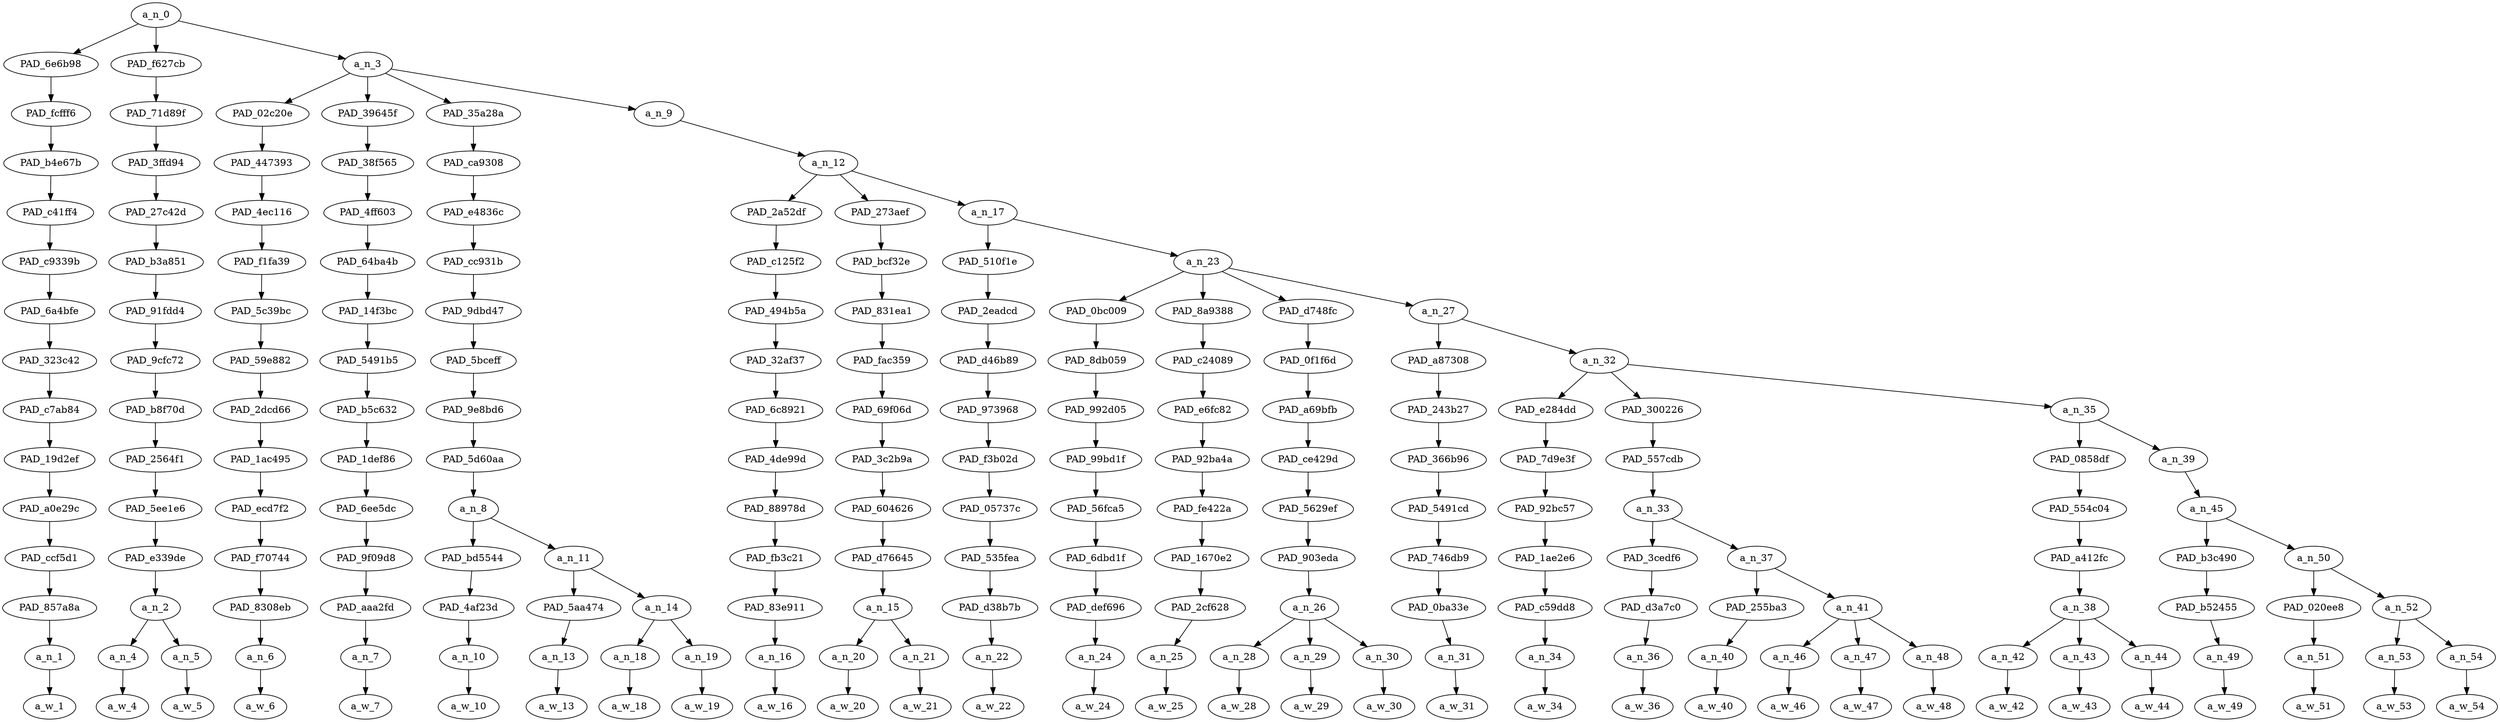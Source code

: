 strict digraph "" {
	a_n_0	[div_dir=1,
		index=0,
		level=14,
		pos="2.5309244791666665,14!",
		text_span="[0, 1, 2, 3, 4, 5, 6, 7, 8, 9, 10, 11, 12, 13, 14, 15, 16, 17, 18, 19, 20, 21, 22, 23, 24, 25, 26, 27, 28, 29, 30, 31]",
		value=1.00000000];
	PAD_6e6b98	[div_dir=1,
		index=0,
		level=13,
		pos="0.0,13!",
		text_span="[0]",
		value=0.03492486];
	a_n_0 -> PAD_6e6b98;
	PAD_f627cb	[div_dir=1,
		index=1,
		level=13,
		pos="1.5,13!",
		text_span="[1, 2]",
		value=0.32919359];
	a_n_0 -> PAD_f627cb;
	a_n_3	[div_dir=1,
		index=2,
		level=13,
		pos="6.0927734375,13!",
		text_span="[3, 4, 5, 6, 7, 8, 9, 10, 11, 12, 13, 14, 15, 16, 17, 18, 19, 20, 21, 22, 23, 24, 25, 26, 27, 28, 29, 30, 31]",
		value=0.63533349];
	a_n_0 -> a_n_3;
	PAD_fcfff6	[div_dir=1,
		index=0,
		level=12,
		pos="0.0,12!",
		text_span="[0]",
		value=0.03492486];
	PAD_6e6b98 -> PAD_fcfff6;
	PAD_b4e67b	[div_dir=1,
		index=0,
		level=11,
		pos="0.0,11!",
		text_span="[0]",
		value=0.03492486];
	PAD_fcfff6 -> PAD_b4e67b;
	PAD_c41ff4	[div_dir=1,
		index=0,
		level=10,
		pos="0.0,10!",
		text_span="[0]",
		value=0.03492486];
	PAD_b4e67b -> PAD_c41ff4;
	PAD_c9339b	[div_dir=1,
		index=0,
		level=9,
		pos="0.0,9!",
		text_span="[0]",
		value=0.03492486];
	PAD_c41ff4 -> PAD_c9339b;
	PAD_6a4bfe	[div_dir=1,
		index=0,
		level=8,
		pos="0.0,8!",
		text_span="[0]",
		value=0.03492486];
	PAD_c9339b -> PAD_6a4bfe;
	PAD_323c42	[div_dir=1,
		index=0,
		level=7,
		pos="0.0,7!",
		text_span="[0]",
		value=0.03492486];
	PAD_6a4bfe -> PAD_323c42;
	PAD_c7ab84	[div_dir=1,
		index=0,
		level=6,
		pos="0.0,6!",
		text_span="[0]",
		value=0.03492486];
	PAD_323c42 -> PAD_c7ab84;
	PAD_19d2ef	[div_dir=1,
		index=0,
		level=5,
		pos="0.0,5!",
		text_span="[0]",
		value=0.03492486];
	PAD_c7ab84 -> PAD_19d2ef;
	PAD_a0e29c	[div_dir=1,
		index=0,
		level=4,
		pos="0.0,4!",
		text_span="[0]",
		value=0.03492486];
	PAD_19d2ef -> PAD_a0e29c;
	PAD_ccf5d1	[div_dir=1,
		index=0,
		level=3,
		pos="0.0,3!",
		text_span="[0]",
		value=0.03492486];
	PAD_a0e29c -> PAD_ccf5d1;
	PAD_857a8a	[div_dir=1,
		index=0,
		level=2,
		pos="0.0,2!",
		text_span="[0]",
		value=0.03492486];
	PAD_ccf5d1 -> PAD_857a8a;
	a_n_1	[div_dir=1,
		index=0,
		level=1,
		pos="0.0,1!",
		text_span="[0]",
		value=0.03492486];
	PAD_857a8a -> a_n_1;
	a_w_1	[div_dir=0,
		index=0,
		level=0,
		pos="0,0!",
		text_span="[0]",
		value=so];
	a_n_1 -> a_w_1;
	PAD_71d89f	[div_dir=1,
		index=1,
		level=12,
		pos="1.5,12!",
		text_span="[1, 2]",
		value=0.32919359];
	PAD_f627cb -> PAD_71d89f;
	PAD_3ffd94	[div_dir=1,
		index=1,
		level=11,
		pos="1.5,11!",
		text_span="[1, 2]",
		value=0.32919359];
	PAD_71d89f -> PAD_3ffd94;
	PAD_27c42d	[div_dir=1,
		index=1,
		level=10,
		pos="1.5,10!",
		text_span="[1, 2]",
		value=0.32919359];
	PAD_3ffd94 -> PAD_27c42d;
	PAD_b3a851	[div_dir=1,
		index=1,
		level=9,
		pos="1.5,9!",
		text_span="[1, 2]",
		value=0.32919359];
	PAD_27c42d -> PAD_b3a851;
	PAD_91fdd4	[div_dir=1,
		index=1,
		level=8,
		pos="1.5,8!",
		text_span="[1, 2]",
		value=0.32919359];
	PAD_b3a851 -> PAD_91fdd4;
	PAD_9cfc72	[div_dir=1,
		index=1,
		level=7,
		pos="1.5,7!",
		text_span="[1, 2]",
		value=0.32919359];
	PAD_91fdd4 -> PAD_9cfc72;
	PAD_b8f70d	[div_dir=1,
		index=1,
		level=6,
		pos="1.5,6!",
		text_span="[1, 2]",
		value=0.32919359];
	PAD_9cfc72 -> PAD_b8f70d;
	PAD_2564f1	[div_dir=1,
		index=1,
		level=5,
		pos="1.5,5!",
		text_span="[1, 2]",
		value=0.32919359];
	PAD_b8f70d -> PAD_2564f1;
	PAD_5ee1e6	[div_dir=1,
		index=1,
		level=4,
		pos="1.5,4!",
		text_span="[1, 2]",
		value=0.32919359];
	PAD_2564f1 -> PAD_5ee1e6;
	PAD_e339de	[div_dir=1,
		index=1,
		level=3,
		pos="1.5,3!",
		text_span="[1, 2]",
		value=0.32919359];
	PAD_5ee1e6 -> PAD_e339de;
	a_n_2	[div_dir=1,
		index=1,
		level=2,
		pos="1.5,2!",
		text_span="[1, 2]",
		value=0.32919359];
	PAD_e339de -> a_n_2;
	a_n_4	[div_dir=1,
		index=1,
		level=1,
		pos="1.0,1!",
		text_span="[1]",
		value=0.05085638];
	a_n_2 -> a_n_4;
	a_n_5	[div_dir=1,
		index=2,
		level=1,
		pos="2.0,1!",
		text_span="[2]",
		value=0.27755066];
	a_n_2 -> a_n_5;
	a_w_4	[div_dir=0,
		index=1,
		level=0,
		pos="1,0!",
		text_span="[1]",
		value=a];
	a_n_4 -> a_w_4;
	a_w_5	[div_dir=0,
		index=2,
		level=0,
		pos="2,0!",
		text_span="[2]",
		value=gook];
	a_n_5 -> a_w_5;
	PAD_02c20e	[div_dir=1,
		index=2,
		level=12,
		pos="3.0,12!",
		text_span="[3]",
		value=0.03453562];
	a_n_3 -> PAD_02c20e;
	PAD_39645f	[div_dir=-1,
		index=3,
		level=12,
		pos="4.0,12!",
		text_span="[4]",
		value=0.02082838];
	a_n_3 -> PAD_39645f;
	PAD_35a28a	[div_dir=1,
		index=4,
		level=12,
		pos="5.875,12!",
		text_span="[5, 6, 7, 8]",
		value=0.07598617];
	a_n_3 -> PAD_35a28a;
	a_n_9	[div_dir=1,
		index=5,
		level=12,
		pos="11.49609375,12!",
		text_span="[9, 10, 11, 12, 13, 14, 15, 16, 17, 18, 19, 20, 21, 22, 23, 24, 25, 26, 27, 28, 29, 30, 31]",
		value=0.50370044];
	a_n_3 -> a_n_9;
	PAD_447393	[div_dir=1,
		index=2,
		level=11,
		pos="3.0,11!",
		text_span="[3]",
		value=0.03453562];
	PAD_02c20e -> PAD_447393;
	PAD_4ec116	[div_dir=1,
		index=2,
		level=10,
		pos="3.0,10!",
		text_span="[3]",
		value=0.03453562];
	PAD_447393 -> PAD_4ec116;
	PAD_f1fa39	[div_dir=1,
		index=2,
		level=9,
		pos="3.0,9!",
		text_span="[3]",
		value=0.03453562];
	PAD_4ec116 -> PAD_f1fa39;
	PAD_5c39bc	[div_dir=1,
		index=2,
		level=8,
		pos="3.0,8!",
		text_span="[3]",
		value=0.03453562];
	PAD_f1fa39 -> PAD_5c39bc;
	PAD_59e882	[div_dir=1,
		index=2,
		level=7,
		pos="3.0,7!",
		text_span="[3]",
		value=0.03453562];
	PAD_5c39bc -> PAD_59e882;
	PAD_2dcd66	[div_dir=1,
		index=2,
		level=6,
		pos="3.0,6!",
		text_span="[3]",
		value=0.03453562];
	PAD_59e882 -> PAD_2dcd66;
	PAD_1ac495	[div_dir=1,
		index=2,
		level=5,
		pos="3.0,5!",
		text_span="[3]",
		value=0.03453562];
	PAD_2dcd66 -> PAD_1ac495;
	PAD_ecd7f2	[div_dir=1,
		index=2,
		level=4,
		pos="3.0,4!",
		text_span="[3]",
		value=0.03453562];
	PAD_1ac495 -> PAD_ecd7f2;
	PAD_f70744	[div_dir=1,
		index=2,
		level=3,
		pos="3.0,3!",
		text_span="[3]",
		value=0.03453562];
	PAD_ecd7f2 -> PAD_f70744;
	PAD_8308eb	[div_dir=1,
		index=2,
		level=2,
		pos="3.0,2!",
		text_span="[3]",
		value=0.03453562];
	PAD_f70744 -> PAD_8308eb;
	a_n_6	[div_dir=1,
		index=3,
		level=1,
		pos="3.0,1!",
		text_span="[3]",
		value=0.03453562];
	PAD_8308eb -> a_n_6;
	a_w_6	[div_dir=0,
		index=3,
		level=0,
		pos="3,0!",
		text_span="[3]",
		value=threw];
	a_n_6 -> a_w_6;
	PAD_38f565	[div_dir=-1,
		index=3,
		level=11,
		pos="4.0,11!",
		text_span="[4]",
		value=0.02082838];
	PAD_39645f -> PAD_38f565;
	PAD_4ff603	[div_dir=-1,
		index=3,
		level=10,
		pos="4.0,10!",
		text_span="[4]",
		value=0.02082838];
	PAD_38f565 -> PAD_4ff603;
	PAD_64ba4b	[div_dir=-1,
		index=3,
		level=9,
		pos="4.0,9!",
		text_span="[4]",
		value=0.02082838];
	PAD_4ff603 -> PAD_64ba4b;
	PAD_14f3bc	[div_dir=-1,
		index=3,
		level=8,
		pos="4.0,8!",
		text_span="[4]",
		value=0.02082838];
	PAD_64ba4b -> PAD_14f3bc;
	PAD_5491b5	[div_dir=-1,
		index=3,
		level=7,
		pos="4.0,7!",
		text_span="[4]",
		value=0.02082838];
	PAD_14f3bc -> PAD_5491b5;
	PAD_b5c632	[div_dir=-1,
		index=3,
		level=6,
		pos="4.0,6!",
		text_span="[4]",
		value=0.02082838];
	PAD_5491b5 -> PAD_b5c632;
	PAD_1def86	[div_dir=-1,
		index=3,
		level=5,
		pos="4.0,5!",
		text_span="[4]",
		value=0.02082838];
	PAD_b5c632 -> PAD_1def86;
	PAD_6ee5dc	[div_dir=-1,
		index=3,
		level=4,
		pos="4.0,4!",
		text_span="[4]",
		value=0.02082838];
	PAD_1def86 -> PAD_6ee5dc;
	PAD_9f09d8	[div_dir=-1,
		index=3,
		level=3,
		pos="4.0,3!",
		text_span="[4]",
		value=0.02082838];
	PAD_6ee5dc -> PAD_9f09d8;
	PAD_aaa2fd	[div_dir=-1,
		index=3,
		level=2,
		pos="4.0,2!",
		text_span="[4]",
		value=0.02082838];
	PAD_9f09d8 -> PAD_aaa2fd;
	a_n_7	[div_dir=-1,
		index=4,
		level=1,
		pos="4.0,1!",
		text_span="[4]",
		value=0.02082838];
	PAD_aaa2fd -> a_n_7;
	a_w_7	[div_dir=0,
		index=4,
		level=0,
		pos="4,0!",
		text_span="[4]",
		value=out];
	a_n_7 -> a_w_7;
	PAD_ca9308	[div_dir=1,
		index=4,
		level=11,
		pos="5.875,11!",
		text_span="[5, 6, 7, 8]",
		value=0.07598617];
	PAD_35a28a -> PAD_ca9308;
	PAD_e4836c	[div_dir=1,
		index=4,
		level=10,
		pos="5.875,10!",
		text_span="[5, 6, 7, 8]",
		value=0.07598617];
	PAD_ca9308 -> PAD_e4836c;
	PAD_cc931b	[div_dir=1,
		index=4,
		level=9,
		pos="5.875,9!",
		text_span="[5, 6, 7, 8]",
		value=0.07598617];
	PAD_e4836c -> PAD_cc931b;
	PAD_9dbd47	[div_dir=1,
		index=4,
		level=8,
		pos="5.875,8!",
		text_span="[5, 6, 7, 8]",
		value=0.07598617];
	PAD_cc931b -> PAD_9dbd47;
	PAD_5bceff	[div_dir=1,
		index=4,
		level=7,
		pos="5.875,7!",
		text_span="[5, 6, 7, 8]",
		value=0.07598617];
	PAD_9dbd47 -> PAD_5bceff;
	PAD_9e8bd6	[div_dir=1,
		index=4,
		level=6,
		pos="5.875,6!",
		text_span="[5, 6, 7, 8]",
		value=0.07598617];
	PAD_5bceff -> PAD_9e8bd6;
	PAD_5d60aa	[div_dir=1,
		index=4,
		level=5,
		pos="5.875,5!",
		text_span="[5, 6, 7, 8]",
		value=0.07598617];
	PAD_9e8bd6 -> PAD_5d60aa;
	a_n_8	[div_dir=1,
		index=4,
		level=4,
		pos="5.875,4!",
		text_span="[5, 6, 7, 8]",
		value=0.07598617];
	PAD_5d60aa -> a_n_8;
	PAD_bd5544	[div_dir=1,
		index=4,
		level=3,
		pos="5.0,3!",
		text_span="[5]",
		value=0.01745842];
	a_n_8 -> PAD_bd5544;
	a_n_11	[div_dir=1,
		index=5,
		level=3,
		pos="6.75,3!",
		text_span="[6, 7, 8]",
		value=0.05844169];
	a_n_8 -> a_n_11;
	PAD_4af23d	[div_dir=1,
		index=4,
		level=2,
		pos="5.0,2!",
		text_span="[5]",
		value=0.01745842];
	PAD_bd5544 -> PAD_4af23d;
	a_n_10	[div_dir=1,
		index=5,
		level=1,
		pos="5.0,1!",
		text_span="[5]",
		value=0.01745842];
	PAD_4af23d -> a_n_10;
	a_w_10	[div_dir=0,
		index=5,
		level=0,
		pos="5,0!",
		text_span="[5]",
		value=all];
	a_n_10 -> a_w_10;
	PAD_5aa474	[div_dir=1,
		index=5,
		level=2,
		pos="6.0,2!",
		text_span="[6]",
		value=0.01490230];
	a_n_11 -> PAD_5aa474;
	a_n_14	[div_dir=1,
		index=6,
		level=2,
		pos="7.5,2!",
		text_span="[7, 8]",
		value=0.04347595];
	a_n_11 -> a_n_14;
	a_n_13	[div_dir=1,
		index=6,
		level=1,
		pos="6.0,1!",
		text_span="[6]",
		value=0.01490230];
	PAD_5aa474 -> a_n_13;
	a_w_13	[div_dir=0,
		index=6,
		level=0,
		pos="6,0!",
		text_span="[6]",
		value=of];
	a_n_13 -> a_w_13;
	a_n_18	[div_dir=1,
		index=7,
		level=1,
		pos="7.0,1!",
		text_span="[7]",
		value=0.01895707];
	a_n_14 -> a_n_18;
	a_n_19	[div_dir=1,
		index=8,
		level=1,
		pos="8.0,1!",
		text_span="[8]",
		value=0.02447974];
	a_n_14 -> a_n_19;
	a_w_18	[div_dir=0,
		index=7,
		level=0,
		pos="7,0!",
		text_span="[7]",
		value=my];
	a_n_18 -> a_w_18;
	a_w_19	[div_dir=0,
		index=8,
		level=0,
		pos="8,0!",
		text_span="[8]",
		value=books];
	a_n_19 -> a_w_19;
	a_n_12	[div_dir=1,
		index=5,
		level=11,
		pos="11.49609375,11!",
		text_span="[9, 10, 11, 12, 13, 14, 15, 16, 17, 18, 19, 20, 21, 22, 23, 24, 25, 26, 27, 28, 29, 30, 31]",
		value=0.50343989];
	a_n_9 -> a_n_12;
	PAD_2a52df	[div_dir=1,
		index=6,
		level=10,
		pos="11.0,10!",
		text_span="[11]",
		value=0.01741475];
	a_n_12 -> PAD_2a52df;
	PAD_273aef	[div_dir=1,
		index=5,
		level=10,
		pos="9.5,10!",
		text_span="[9, 10]",
		value=0.03923395];
	a_n_12 -> PAD_273aef;
	a_n_17	[div_dir=1,
		index=7,
		level=10,
		pos="13.98828125,10!",
		text_span="[12, 13, 14, 15, 16, 17, 18, 19, 20, 21, 22, 23, 24, 25, 26, 27, 28, 29, 30, 31]",
		value=0.44653065];
	a_n_12 -> a_n_17;
	PAD_c125f2	[div_dir=1,
		index=6,
		level=9,
		pos="11.0,9!",
		text_span="[11]",
		value=0.01741475];
	PAD_2a52df -> PAD_c125f2;
	PAD_494b5a	[div_dir=1,
		index=6,
		level=8,
		pos="11.0,8!",
		text_span="[11]",
		value=0.01741475];
	PAD_c125f2 -> PAD_494b5a;
	PAD_32af37	[div_dir=1,
		index=6,
		level=7,
		pos="11.0,7!",
		text_span="[11]",
		value=0.01741475];
	PAD_494b5a -> PAD_32af37;
	PAD_6c8921	[div_dir=1,
		index=6,
		level=6,
		pos="11.0,6!",
		text_span="[11]",
		value=0.01741475];
	PAD_32af37 -> PAD_6c8921;
	PAD_4de99d	[div_dir=1,
		index=6,
		level=5,
		pos="11.0,5!",
		text_span="[11]",
		value=0.01741475];
	PAD_6c8921 -> PAD_4de99d;
	PAD_88978d	[div_dir=1,
		index=6,
		level=4,
		pos="11.0,4!",
		text_span="[11]",
		value=0.01741475];
	PAD_4de99d -> PAD_88978d;
	PAD_fb3c21	[div_dir=1,
		index=7,
		level=3,
		pos="11.0,3!",
		text_span="[11]",
		value=0.01741475];
	PAD_88978d -> PAD_fb3c21;
	PAD_83e911	[div_dir=1,
		index=8,
		level=2,
		pos="11.0,2!",
		text_span="[11]",
		value=0.01741475];
	PAD_fb3c21 -> PAD_83e911;
	a_n_16	[div_dir=1,
		index=11,
		level=1,
		pos="11.0,1!",
		text_span="[11]",
		value=0.01741475];
	PAD_83e911 -> a_n_16;
	a_w_16	[div_dir=0,
		index=11,
		level=0,
		pos="11,0!",
		text_span="[11]",
		value=i];
	a_n_16 -> a_w_16;
	PAD_bcf32e	[div_dir=1,
		index=5,
		level=9,
		pos="9.5,9!",
		text_span="[9, 10]",
		value=0.03923395];
	PAD_273aef -> PAD_bcf32e;
	PAD_831ea1	[div_dir=1,
		index=5,
		level=8,
		pos="9.5,8!",
		text_span="[9, 10]",
		value=0.03923395];
	PAD_bcf32e -> PAD_831ea1;
	PAD_fac359	[div_dir=1,
		index=5,
		level=7,
		pos="9.5,7!",
		text_span="[9, 10]",
		value=0.03923395];
	PAD_831ea1 -> PAD_fac359;
	PAD_69f06d	[div_dir=1,
		index=5,
		level=6,
		pos="9.5,6!",
		text_span="[9, 10]",
		value=0.03923395];
	PAD_fac359 -> PAD_69f06d;
	PAD_3c2b9a	[div_dir=1,
		index=5,
		level=5,
		pos="9.5,5!",
		text_span="[9, 10]",
		value=0.03923395];
	PAD_69f06d -> PAD_3c2b9a;
	PAD_604626	[div_dir=1,
		index=5,
		level=4,
		pos="9.5,4!",
		text_span="[9, 10]",
		value=0.03923395];
	PAD_3c2b9a -> PAD_604626;
	PAD_d76645	[div_dir=1,
		index=6,
		level=3,
		pos="9.5,3!",
		text_span="[9, 10]",
		value=0.03923395];
	PAD_604626 -> PAD_d76645;
	a_n_15	[div_dir=1,
		index=7,
		level=2,
		pos="9.5,2!",
		text_span="[9, 10]",
		value=0.03923395];
	PAD_d76645 -> a_n_15;
	a_n_20	[div_dir=1,
		index=9,
		level=1,
		pos="9.0,1!",
		text_span="[9]",
		value=0.01694976];
	a_n_15 -> a_n_20;
	a_n_21	[div_dir=1,
		index=10,
		level=1,
		pos="10.0,1!",
		text_span="[10]",
		value=0.02221062];
	a_n_15 -> a_n_21;
	a_w_20	[div_dir=0,
		index=9,
		level=0,
		pos="9,0!",
		text_span="[9]",
		value=long];
	a_n_20 -> a_w_20;
	a_w_21	[div_dir=0,
		index=10,
		level=0,
		pos="10,0!",
		text_span="[10]",
		value=story];
	a_n_21 -> a_w_21;
	PAD_510f1e	[div_dir=1,
		index=7,
		level=9,
		pos="12.0,9!",
		text_span="[12]",
		value=0.01967762];
	a_n_17 -> PAD_510f1e;
	a_n_23	[div_dir=1,
		index=8,
		level=9,
		pos="15.9765625,9!",
		text_span="[13, 14, 15, 16, 17, 18, 19, 20, 21, 22, 23, 24, 25, 26, 27, 28, 29, 30, 31]",
		value=0.42663295];
	a_n_17 -> a_n_23;
	PAD_2eadcd	[div_dir=1,
		index=7,
		level=8,
		pos="12.0,8!",
		text_span="[12]",
		value=0.01967762];
	PAD_510f1e -> PAD_2eadcd;
	PAD_d46b89	[div_dir=1,
		index=7,
		level=7,
		pos="12.0,7!",
		text_span="[12]",
		value=0.01967762];
	PAD_2eadcd -> PAD_d46b89;
	PAD_973968	[div_dir=1,
		index=7,
		level=6,
		pos="12.0,6!",
		text_span="[12]",
		value=0.01967762];
	PAD_d46b89 -> PAD_973968;
	PAD_f3b02d	[div_dir=1,
		index=7,
		level=5,
		pos="12.0,5!",
		text_span="[12]",
		value=0.01967762];
	PAD_973968 -> PAD_f3b02d;
	PAD_05737c	[div_dir=1,
		index=7,
		level=4,
		pos="12.0,4!",
		text_span="[12]",
		value=0.01967762];
	PAD_f3b02d -> PAD_05737c;
	PAD_535fea	[div_dir=1,
		index=8,
		level=3,
		pos="12.0,3!",
		text_span="[12]",
		value=0.01967762];
	PAD_05737c -> PAD_535fea;
	PAD_d38b7b	[div_dir=1,
		index=9,
		level=2,
		pos="12.0,2!",
		text_span="[12]",
		value=0.01967762];
	PAD_535fea -> PAD_d38b7b;
	a_n_22	[div_dir=1,
		index=12,
		level=1,
		pos="12.0,1!",
		text_span="[12]",
		value=0.01967762];
	PAD_d38b7b -> a_n_22;
	a_w_22	[div_dir=0,
		index=12,
		level=0,
		pos="12,0!",
		text_span="[12]",
		value=am];
	a_n_22 -> a_w_22;
	PAD_0bc009	[div_dir=1,
		index=8,
		level=8,
		pos="13.0,8!",
		text_span="[13]",
		value=0.01892405];
	a_n_23 -> PAD_0bc009;
	PAD_8a9388	[div_dir=1,
		index=9,
		level=8,
		pos="14.0,8!",
		text_span="[14]",
		value=0.01827713];
	a_n_23 -> PAD_8a9388;
	PAD_d748fc	[div_dir=1,
		index=10,
		level=8,
		pos="16.0,8!",
		text_span="[15, 16, 17]",
		value=0.09174995];
	a_n_23 -> PAD_d748fc;
	a_n_27	[div_dir=1,
		index=11,
		level=8,
		pos="20.90625,8!",
		text_span="[18, 19, 20, 21, 22, 23, 24, 25, 26, 27, 28, 29, 30, 31]",
		value=0.29747774];
	a_n_23 -> a_n_27;
	PAD_8db059	[div_dir=1,
		index=8,
		level=7,
		pos="13.0,7!",
		text_span="[13]",
		value=0.01892405];
	PAD_0bc009 -> PAD_8db059;
	PAD_992d05	[div_dir=1,
		index=8,
		level=6,
		pos="13.0,6!",
		text_span="[13]",
		value=0.01892405];
	PAD_8db059 -> PAD_992d05;
	PAD_99bd1f	[div_dir=1,
		index=8,
		level=5,
		pos="13.0,5!",
		text_span="[13]",
		value=0.01892405];
	PAD_992d05 -> PAD_99bd1f;
	PAD_56fca5	[div_dir=1,
		index=8,
		level=4,
		pos="13.0,4!",
		text_span="[13]",
		value=0.01892405];
	PAD_99bd1f -> PAD_56fca5;
	PAD_6dbd1f	[div_dir=1,
		index=9,
		level=3,
		pos="13.0,3!",
		text_span="[13]",
		value=0.01892405];
	PAD_56fca5 -> PAD_6dbd1f;
	PAD_def696	[div_dir=1,
		index=10,
		level=2,
		pos="13.0,2!",
		text_span="[13]",
		value=0.01892405];
	PAD_6dbd1f -> PAD_def696;
	a_n_24	[div_dir=1,
		index=13,
		level=1,
		pos="13.0,1!",
		text_span="[13]",
		value=0.01892405];
	PAD_def696 -> a_n_24;
	a_w_24	[div_dir=0,
		index=13,
		level=0,
		pos="13,0!",
		text_span="[13]",
		value=putting];
	a_n_24 -> a_w_24;
	PAD_c24089	[div_dir=1,
		index=9,
		level=7,
		pos="14.0,7!",
		text_span="[14]",
		value=0.01827713];
	PAD_8a9388 -> PAD_c24089;
	PAD_e6fc82	[div_dir=1,
		index=9,
		level=6,
		pos="14.0,6!",
		text_span="[14]",
		value=0.01827713];
	PAD_c24089 -> PAD_e6fc82;
	PAD_92ba4a	[div_dir=1,
		index=9,
		level=5,
		pos="14.0,5!",
		text_span="[14]",
		value=0.01827713];
	PAD_e6fc82 -> PAD_92ba4a;
	PAD_fe422a	[div_dir=1,
		index=9,
		level=4,
		pos="14.0,4!",
		text_span="[14]",
		value=0.01827713];
	PAD_92ba4a -> PAD_fe422a;
	PAD_1670e2	[div_dir=1,
		index=10,
		level=3,
		pos="14.0,3!",
		text_span="[14]",
		value=0.01827713];
	PAD_fe422a -> PAD_1670e2;
	PAD_2cf628	[div_dir=1,
		index=11,
		level=2,
		pos="14.0,2!",
		text_span="[14]",
		value=0.01827713];
	PAD_1670e2 -> PAD_2cf628;
	a_n_25	[div_dir=1,
		index=14,
		level=1,
		pos="14.0,1!",
		text_span="[14]",
		value=0.01827713];
	PAD_2cf628 -> a_n_25;
	a_w_25	[div_dir=0,
		index=14,
		level=0,
		pos="14,0!",
		text_span="[14]",
		value=together];
	a_n_25 -> a_w_25;
	PAD_0f1f6d	[div_dir=1,
		index=10,
		level=7,
		pos="16.0,7!",
		text_span="[15, 16, 17]",
		value=0.09174995];
	PAD_d748fc -> PAD_0f1f6d;
	PAD_a69bfb	[div_dir=1,
		index=10,
		level=6,
		pos="16.0,6!",
		text_span="[15, 16, 17]",
		value=0.09174995];
	PAD_0f1f6d -> PAD_a69bfb;
	PAD_ce429d	[div_dir=1,
		index=10,
		level=5,
		pos="16.0,5!",
		text_span="[15, 16, 17]",
		value=0.09174995];
	PAD_a69bfb -> PAD_ce429d;
	PAD_5629ef	[div_dir=1,
		index=10,
		level=4,
		pos="16.0,4!",
		text_span="[15, 16, 17]",
		value=0.09174995];
	PAD_ce429d -> PAD_5629ef;
	PAD_903eda	[div_dir=1,
		index=11,
		level=3,
		pos="16.0,3!",
		text_span="[15, 16, 17]",
		value=0.09174995];
	PAD_5629ef -> PAD_903eda;
	a_n_26	[div_dir=1,
		index=12,
		level=2,
		pos="16.0,2!",
		text_span="[15, 16, 17]",
		value=0.09174995];
	PAD_903eda -> a_n_26;
	a_n_28	[div_dir=-1,
		index=15,
		level=1,
		pos="15.0,1!",
		text_span="[15]",
		value=0.01872755];
	a_n_26 -> a_n_28;
	a_n_29	[div_dir=1,
		index=16,
		level=1,
		pos="16.0,1!",
		text_span="[16]",
		value=0.04065670];
	a_n_26 -> a_n_29;
	a_n_30	[div_dir=-1,
		index=17,
		level=1,
		pos="17.0,1!",
		text_span="[17]",
		value=0.03231438];
	a_n_26 -> a_n_30;
	a_w_28	[div_dir=0,
		index=15,
		level=0,
		pos="15,0!",
		text_span="[15]",
		value=an];
	a_n_28 -> a_w_28;
	a_w_29	[div_dir=0,
		index=16,
		level=0,
		pos="16,0!",
		text_span="[16]",
		value=amazon];
	a_n_29 -> a_w_29;
	a_w_30	[div_dir=0,
		index=17,
		level=0,
		pos="17,0!",
		text_span="[17]",
		value=cart];
	a_n_30 -> a_w_30;
	PAD_a87308	[div_dir=1,
		index=11,
		level=7,
		pos="18.0,7!",
		text_span="[18]",
		value=0.01895559];
	a_n_27 -> PAD_a87308;
	a_n_32	[div_dir=1,
		index=12,
		level=7,
		pos="23.8125,7!",
		text_span="[19, 20, 21, 22, 23, 24, 25, 26, 27, 28, 29, 30, 31]",
		value=0.27832746];
	a_n_27 -> a_n_32;
	PAD_243b27	[div_dir=1,
		index=11,
		level=6,
		pos="18.0,6!",
		text_span="[18]",
		value=0.01895559];
	PAD_a87308 -> PAD_243b27;
	PAD_366b96	[div_dir=1,
		index=11,
		level=5,
		pos="18.0,5!",
		text_span="[18]",
		value=0.01895559];
	PAD_243b27 -> PAD_366b96;
	PAD_5491cd	[div_dir=1,
		index=11,
		level=4,
		pos="18.0,4!",
		text_span="[18]",
		value=0.01895559];
	PAD_366b96 -> PAD_5491cd;
	PAD_746db9	[div_dir=1,
		index=12,
		level=3,
		pos="18.0,3!",
		text_span="[18]",
		value=0.01895559];
	PAD_5491cd -> PAD_746db9;
	PAD_0ba33e	[div_dir=1,
		index=13,
		level=2,
		pos="18.0,2!",
		text_span="[18]",
		value=0.01895559];
	PAD_746db9 -> PAD_0ba33e;
	a_n_31	[div_dir=1,
		index=18,
		level=1,
		pos="18.0,1!",
		text_span="[18]",
		value=0.01895559];
	PAD_0ba33e -> a_n_31;
	a_w_31	[div_dir=0,
		index=18,
		level=0,
		pos="18,0!",
		text_span="[18]",
		value=with];
	a_n_31 -> a_w_31;
	PAD_e284dd	[div_dir=-1,
		index=13,
		level=6,
		pos="24.0,6!",
		text_span="[24]",
		value=0.03256454];
	a_n_32 -> PAD_e284dd;
	PAD_300226	[div_dir=1,
		index=12,
		level=6,
		pos="20.0,6!",
		text_span="[19, 20, 21, 22, 23]",
		value=0.09125709];
	a_n_32 -> PAD_300226;
	a_n_35	[div_dir=1,
		index=14,
		level=6,
		pos="27.4375,6!",
		text_span="[25, 26, 27, 28, 29, 30, 31]",
		value=0.15433032];
	a_n_32 -> a_n_35;
	PAD_7d9e3f	[div_dir=-1,
		index=13,
		level=5,
		pos="24.0,5!",
		text_span="[24]",
		value=0.03256454];
	PAD_e284dd -> PAD_7d9e3f;
	PAD_92bc57	[div_dir=-1,
		index=13,
		level=4,
		pos="24.0,4!",
		text_span="[24]",
		value=0.03256454];
	PAD_7d9e3f -> PAD_92bc57;
	PAD_1ae2e6	[div_dir=-1,
		index=15,
		level=3,
		pos="24.0,3!",
		text_span="[24]",
		value=0.03256454];
	PAD_92bc57 -> PAD_1ae2e6;
	PAD_c59dd8	[div_dir=-1,
		index=17,
		level=2,
		pos="24.0,2!",
		text_span="[24]",
		value=0.03256454];
	PAD_1ae2e6 -> PAD_c59dd8;
	a_n_34	[div_dir=-1,
		index=24,
		level=1,
		pos="24.0,1!",
		text_span="[24]",
		value=0.03256454];
	PAD_c59dd8 -> a_n_34;
	a_w_34	[div_dir=0,
		index=24,
		level=0,
		pos="24,0!",
		text_span="[24]",
		value=and];
	a_n_34 -> a_w_34;
	PAD_557cdb	[div_dir=1,
		index=12,
		level=5,
		pos="20.0,5!",
		text_span="[19, 20, 21, 22, 23]",
		value=0.09125709];
	PAD_300226 -> PAD_557cdb;
	a_n_33	[div_dir=1,
		index=12,
		level=4,
		pos="20.0,4!",
		text_span="[19, 20, 21, 22, 23]",
		value=0.09125709];
	PAD_557cdb -> a_n_33;
	PAD_3cedf6	[div_dir=1,
		index=13,
		level=3,
		pos="19.0,3!",
		text_span="[19]",
		value=0.01491791];
	a_n_33 -> PAD_3cedf6;
	a_n_37	[div_dir=1,
		index=14,
		level=3,
		pos="21.0,3!",
		text_span="[20, 21, 22, 23]",
		value=0.07630199];
	a_n_33 -> a_n_37;
	PAD_d3a7c0	[div_dir=1,
		index=14,
		level=2,
		pos="19.0,2!",
		text_span="[19]",
		value=0.01491791];
	PAD_3cedf6 -> PAD_d3a7c0;
	a_n_36	[div_dir=1,
		index=19,
		level=1,
		pos="19.0,1!",
		text_span="[19]",
		value=0.01491791];
	PAD_d3a7c0 -> a_n_36;
	a_w_36	[div_dir=0,
		index=19,
		level=0,
		pos="19,0!",
		text_span="[19]",
		value=all1];
	a_n_36 -> a_w_36;
	PAD_255ba3	[div_dir=1,
		index=15,
		level=2,
		pos="20.0,2!",
		text_span="[20]",
		value=0.01516556];
	a_n_37 -> PAD_255ba3;
	a_n_41	[div_dir=-1,
		index=16,
		level=2,
		pos="22.0,2!",
		text_span="[21, 22, 23]",
		value=0.06110876];
	a_n_37 -> a_n_41;
	a_n_40	[div_dir=1,
		index=20,
		level=1,
		pos="20.0,1!",
		text_span="[20]",
		value=0.01516556];
	PAD_255ba3 -> a_n_40;
	a_w_40	[div_dir=0,
		index=20,
		level=0,
		pos="20,0!",
		text_span="[20]",
		value=of1];
	a_n_40 -> a_w_40;
	a_n_46	[div_dir=-1,
		index=21,
		level=1,
		pos="21.0,1!",
		text_span="[21]",
		value=0.01858673];
	a_n_41 -> a_n_46;
	a_n_47	[div_dir=1,
		index=22,
		level=1,
		pos="22.0,1!",
		text_span="[22]",
		value=0.01999770];
	a_n_41 -> a_n_47;
	a_n_48	[div_dir=-1,
		index=23,
		level=1,
		pos="23.0,1!",
		text_span="[23]",
		value=0.02251871];
	a_n_41 -> a_n_48;
	a_w_46	[div_dir=0,
		index=21,
		level=0,
		pos="21,0!",
		text_span="[21]",
		value=my1];
	a_n_46 -> a_w_46;
	a_w_47	[div_dir=0,
		index=22,
		level=0,
		pos="22,0!",
		text_span="[22]",
		value=old];
	a_n_47 -> a_w_47;
	a_w_48	[div_dir=0,
		index=23,
		level=0,
		pos="23,0!",
		text_span="[23]",
		value=books1];
	a_n_48 -> a_w_48;
	PAD_0858df	[div_dir=1,
		index=14,
		level=5,
		pos="26.0,5!",
		text_span="[25, 26, 27]",
		value=0.05557944];
	a_n_35 -> PAD_0858df;
	a_n_39	[div_dir=1,
		index=15,
		level=5,
		pos="28.875,5!",
		text_span="[28, 29, 30, 31]",
		value=0.09852850];
	a_n_35 -> a_n_39;
	PAD_554c04	[div_dir=1,
		index=14,
		level=4,
		pos="26.0,4!",
		text_span="[25, 26, 27]",
		value=0.05557944];
	PAD_0858df -> PAD_554c04;
	PAD_a412fc	[div_dir=1,
		index=16,
		level=3,
		pos="26.0,3!",
		text_span="[25, 26, 27]",
		value=0.05557944];
	PAD_554c04 -> PAD_a412fc;
	a_n_38	[div_dir=1,
		index=18,
		level=2,
		pos="26.0,2!",
		text_span="[25, 26, 27]",
		value=0.05557944];
	PAD_a412fc -> a_n_38;
	a_n_42	[div_dir=1,
		index=25,
		level=1,
		pos="25.0,1!",
		text_span="[25]",
		value=0.01693007];
	a_n_38 -> a_n_42;
	a_n_43	[div_dir=-1,
		index=26,
		level=1,
		pos="26.0,1!",
		text_span="[26]",
		value=0.01920203];
	a_n_38 -> a_n_43;
	a_n_44	[div_dir=-1,
		index=27,
		level=1,
		pos="27.0,1!",
		text_span="[27]",
		value=0.01944292];
	a_n_38 -> a_n_44;
	a_w_42	[div_dir=0,
		index=25,
		level=0,
		pos="25,0!",
		text_span="[25]",
		value=some];
	a_n_42 -> a_w_42;
	a_w_43	[div_dir=0,
		index=26,
		level=0,
		pos="26,0!",
		text_span="[26]",
		value=new];
	a_n_43 -> a_w_43;
	a_w_44	[div_dir=0,
		index=27,
		level=0,
		pos="27,0!",
		text_span="[27]",
		value=ones];
	a_n_44 -> a_w_44;
	a_n_45	[div_dir=1,
		index=15,
		level=4,
		pos="28.875,4!",
		text_span="[28, 29, 30, 31]",
		value=0.09823395];
	a_n_39 -> a_n_45;
	PAD_b3c490	[div_dir=1,
		index=17,
		level=3,
		pos="28.0,3!",
		text_span="[28]",
		value=0.01979784];
	a_n_45 -> PAD_b3c490;
	a_n_50	[div_dir=1,
		index=18,
		level=3,
		pos="29.75,3!",
		text_span="[29, 30, 31]",
		value=0.07814156];
	a_n_45 -> a_n_50;
	PAD_b52455	[div_dir=1,
		index=19,
		level=2,
		pos="28.0,2!",
		text_span="[28]",
		value=0.01979784];
	PAD_b3c490 -> PAD_b52455;
	a_n_49	[div_dir=1,
		index=28,
		level=1,
		pos="28.0,1!",
		text_span="[28]",
		value=0.01979784];
	PAD_b52455 -> a_n_49;
	a_w_49	[div_dir=0,
		index=28,
		level=0,
		pos="28,0!",
		text_span="[28]",
		value=anyone];
	a_n_49 -> a_w_49;
	PAD_020ee8	[div_dir=1,
		index=20,
		level=2,
		pos="29.0,2!",
		text_span="[29]",
		value=0.01885316];
	a_n_50 -> PAD_020ee8;
	a_n_52	[div_dir=1,
		index=21,
		level=2,
		pos="30.5,2!",
		text_span="[30, 31]",
		value=0.05902172];
	a_n_50 -> a_n_52;
	a_n_51	[div_dir=1,
		index=29,
		level=1,
		pos="29.0,1!",
		text_span="[29]",
		value=0.01885316];
	PAD_020ee8 -> a_n_51;
	a_w_51	[div_dir=0,
		index=29,
		level=0,
		pos="29,0!",
		text_span="[29]",
		value=have];
	a_n_51 -> a_w_51;
	a_n_53	[div_dir=1,
		index=30,
		level=1,
		pos="30.0,1!",
		text_span="[30]",
		value=0.01868443];
	a_n_52 -> a_n_53;
	a_n_54	[div_dir=1,
		index=31,
		level=1,
		pos="31.0,1!",
		text_span="[31]",
		value=0.04006019];
	a_n_52 -> a_n_54;
	a_w_53	[div_dir=0,
		index=30,
		level=0,
		pos="30,0!",
		text_span="[30]",
		value=any];
	a_n_53 -> a_w_53;
	a_w_54	[div_dir=0,
		index=31,
		level=0,
		pos="31,0!",
		text_span="[31]",
		value=suggestions];
	a_n_54 -> a_w_54;
}
